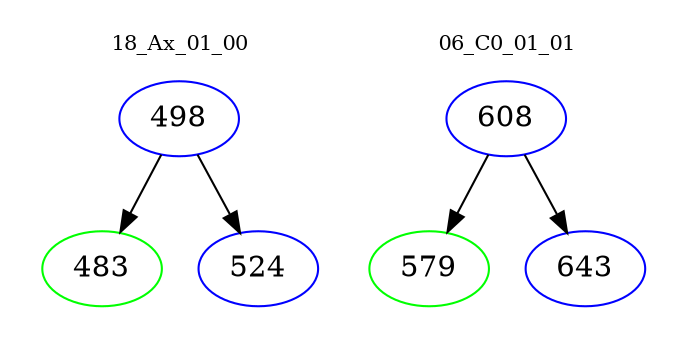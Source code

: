 digraph{
subgraph cluster_0 {
color = white
label = "18_Ax_01_00";
fontsize=10;
T0_498 [label="498", color="blue"]
T0_498 -> T0_483 [color="black"]
T0_483 [label="483", color="green"]
T0_498 -> T0_524 [color="black"]
T0_524 [label="524", color="blue"]
}
subgraph cluster_1 {
color = white
label = "06_C0_01_01";
fontsize=10;
T1_608 [label="608", color="blue"]
T1_608 -> T1_579 [color="black"]
T1_579 [label="579", color="green"]
T1_608 -> T1_643 [color="black"]
T1_643 [label="643", color="blue"]
}
}
